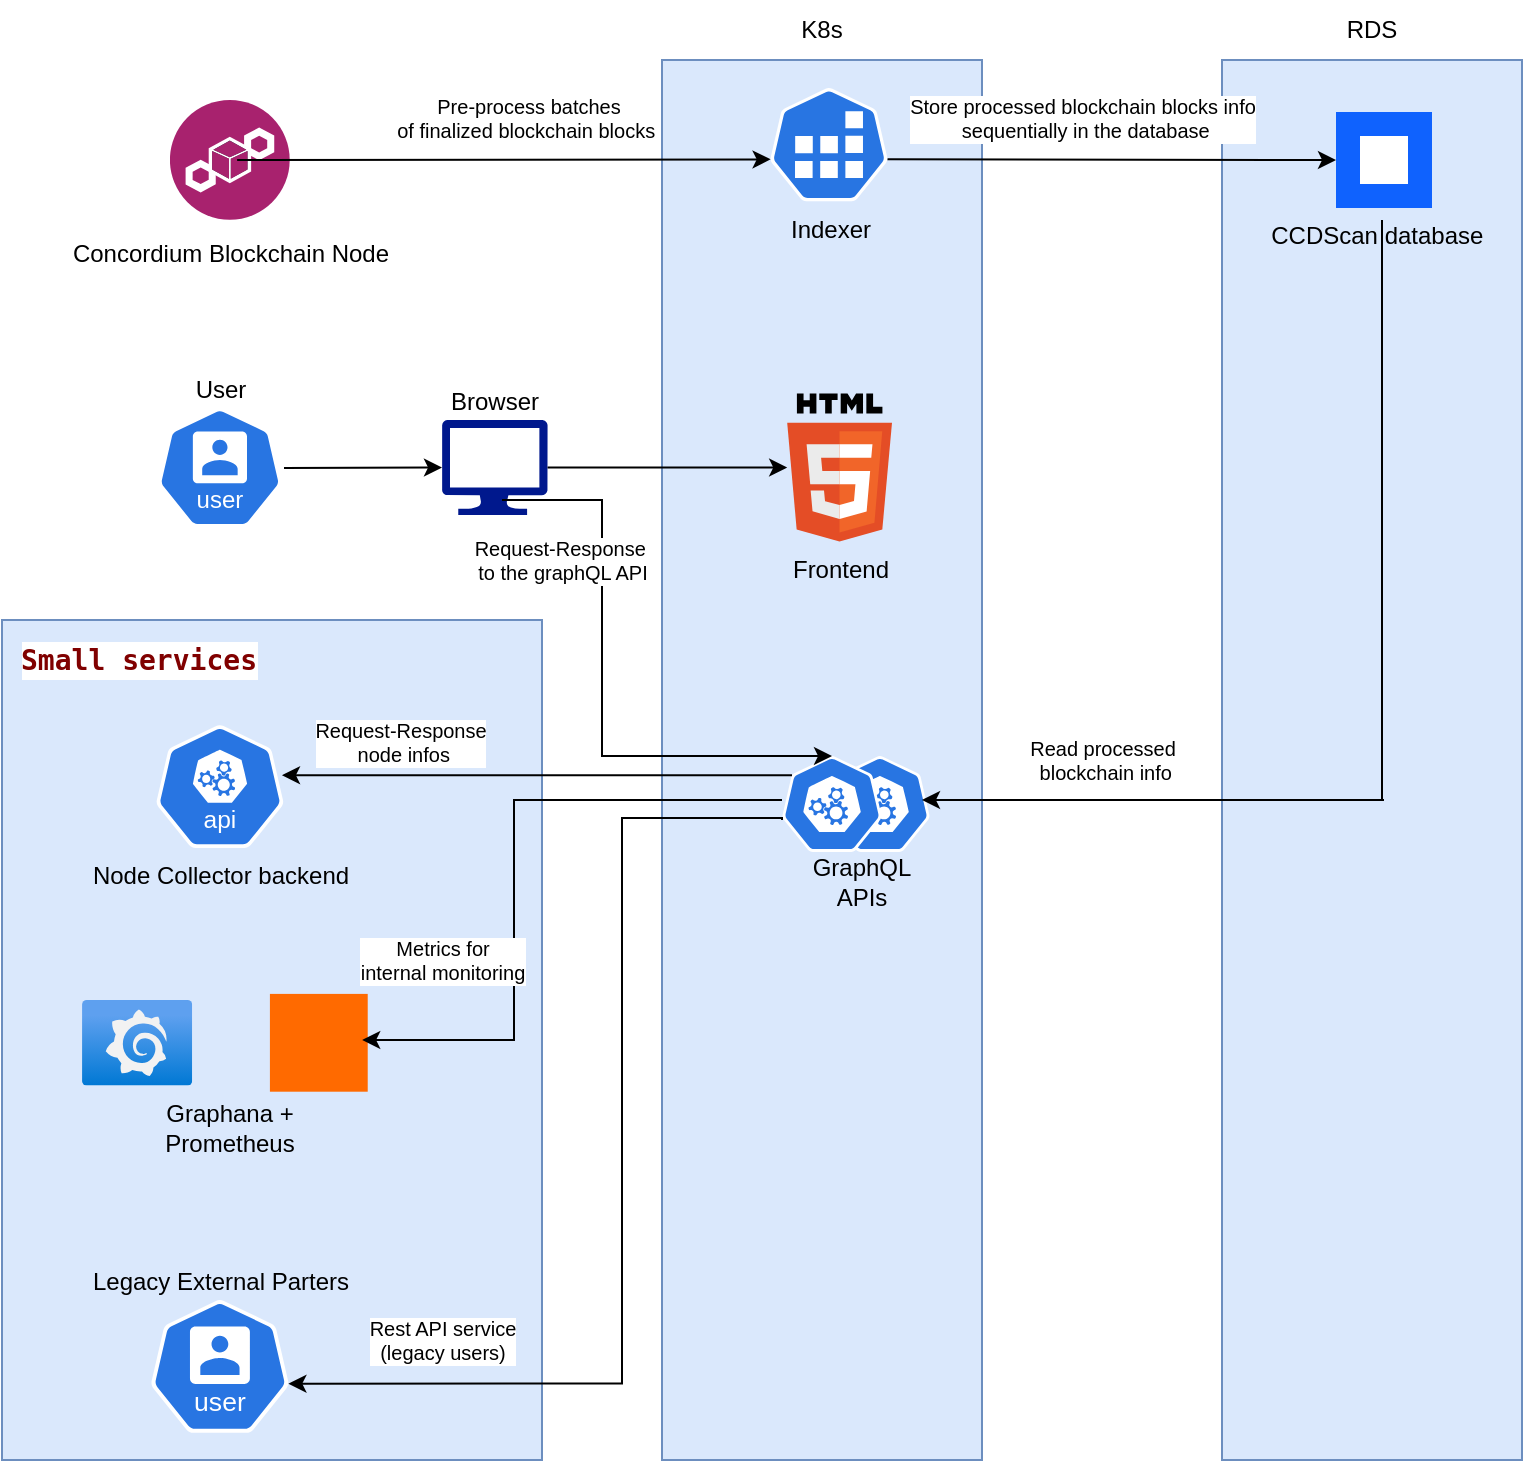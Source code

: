 <mxfile version="27.0.2">
  <diagram name="Page-1" id="1A0a4yqwRPMZbgc_Vm_i">
    <mxGraphModel dx="1360" dy="2054" grid="1" gridSize="10" guides="1" tooltips="1" connect="1" arrows="1" fold="1" page="1" pageScale="1" pageWidth="827" pageHeight="1169" math="0" shadow="0">
      <root>
        <mxCell id="0" />
        <mxCell id="1" parent="0" />
        <mxCell id="9Y4in2GChQfgmweNHk88-25" value="" style="rounded=0;whiteSpace=wrap;html=1;fillColor=#dae8fc;strokeColor=#6c8ebf;" vertex="1" parent="1">
          <mxGeometry y="170" width="270" height="420" as="geometry" />
        </mxCell>
        <mxCell id="9Y4in2GChQfgmweNHk88-14" value="Legacy External Parters" style="aspect=fixed;sketch=0;html=1;dashed=0;whitespace=wrap;verticalLabelPosition=top;verticalAlign=bottom;fillColor=#2875E2;strokeColor=#ffffff;points=[[0.005,0.63,0],[0.1,0.2,0],[0.9,0.2,0],[0.5,0,0],[0.995,0.63,0],[0.72,0.99,0],[0.5,1,0],[0.28,0.99,0]];shape=mxgraph.kubernetes.icon2;kubernetesLabel=1;prIcon=user;labelPosition=center;align=center;" vertex="1" parent="1">
          <mxGeometry x="74.38" y="510" width="69.17" height="66.41" as="geometry" />
        </mxCell>
        <mxCell id="FJBlHJc9L1bTV9XCvPqU-1" value="" style="rounded=0;whiteSpace=wrap;html=1;fillColor=#dae8fc;strokeColor=#6c8ebf;" parent="1" vertex="1">
          <mxGeometry x="610" y="-110" width="150" height="700" as="geometry" />
        </mxCell>
        <mxCell id="FJBlHJc9L1bTV9XCvPqU-2" value="" style="rounded=0;whiteSpace=wrap;html=1;fillColor=#dae8fc;strokeColor=#6c8ebf;" parent="1" vertex="1">
          <mxGeometry x="330" y="-110" width="160" height="700" as="geometry" />
        </mxCell>
        <mxCell id="FJBlHJc9L1bTV9XCvPqU-23" value="" style="aspect=fixed;sketch=0;html=1;dashed=0;whitespace=wrap;verticalLabelPosition=bottom;verticalAlign=top;fillColor=#2875E2;strokeColor=#ffffff;points=[[0.005,0.63,0],[0.1,0.2,0],[0.9,0.2,0],[0.5,0,0],[0.995,0.63,0],[0.72,0.99,0],[0.5,1,0],[0.28,0.99,0]];shape=mxgraph.kubernetes.icon2;prIcon=api" parent="1" vertex="1">
          <mxGeometry x="414" y="238" width="50" height="48" as="geometry" />
        </mxCell>
        <mxCell id="FJBlHJc9L1bTV9XCvPqU-3" value="Concordium Blockchain Node" style="image;aspect=fixed;perimeter=ellipsePerimeter;html=1;align=center;shadow=0;dashed=0;fontColor=light-dark(#000000, #6592cd);labelBackgroundColor=default;fontSize=12;spacingTop=3;image=img/lib/ibm/blockchain/blockchain.svg;" parent="1" vertex="1">
          <mxGeometry x="83.96" y="-90" width="60" height="60" as="geometry" />
        </mxCell>
        <mxCell id="FJBlHJc9L1bTV9XCvPqU-4" value="" style="aspect=fixed;sketch=0;html=1;dashed=0;whitespace=wrap;verticalLabelPosition=top;verticalAlign=bottom;fillColor=#2875E2;strokeColor=#ffffff;points=[[0.005,0.63,0],[0.1,0.2,0],[0.9,0.2,0],[0.5,0,0],[0.995,0.63,0],[0.72,0.99,0],[0.5,1,0],[0.28,0.99,0]];shape=mxgraph.kubernetes.icon2;prIcon=api;labelPosition=center;align=center;" parent="1" vertex="1">
          <mxGeometry x="390" y="238" width="50" height="48" as="geometry" />
        </mxCell>
        <mxCell id="FJBlHJc9L1bTV9XCvPqU-5" value="Store processed blockchain blocks info&lt;br&gt;&amp;nbsp;sequentially in the database" style="rounded=0;orthogonalLoop=1;jettySize=auto;html=1;exitX=0.995;exitY=0.63;exitDx=0;exitDy=0;exitPerimeter=0;entryX=0;entryY=0.5;entryDx=0;entryDy=0;fontSize=10;" parent="1" source="FJBlHJc9L1bTV9XCvPqU-6" target="FJBlHJc9L1bTV9XCvPqU-8" edge="1">
          <mxGeometry x="-0.131" y="21" relative="1" as="geometry">
            <mxPoint as="offset" />
            <Array as="points" />
          </mxGeometry>
        </mxCell>
        <mxCell id="FJBlHJc9L1bTV9XCvPqU-6" value="Indexer" style="aspect=fixed;sketch=0;html=1;dashed=0;whitespace=wrap;verticalLabelPosition=bottom;verticalAlign=top;fillColor=#2875E2;strokeColor=#ffffff;points=[[0.005,0.63,0],[0.1,0.2,0],[0.9,0.2,0],[0.5,0,0],[0.995,0.63,0],[0.72,0.99,0],[0.5,1,0],[0.28,0.99,0]];shape=mxgraph.kubernetes.icon2;prIcon=job" parent="1" vertex="1">
          <mxGeometry x="384" y="-96.0" width="59" height="56.64" as="geometry" />
        </mxCell>
        <mxCell id="FJBlHJc9L1bTV9XCvPqU-7" value="Pre-process batches &lt;br&gt;of finalized blockchain blocks&amp;nbsp;" style="rounded=0;orthogonalLoop=1;jettySize=auto;html=1;entryX=0.005;entryY=0.63;entryDx=0;entryDy=0;entryPerimeter=0;fontSize=10;" parent="1" target="FJBlHJc9L1bTV9XCvPqU-6" edge="1">
          <mxGeometry x="0.092" y="21" relative="1" as="geometry">
            <mxPoint as="offset" />
            <mxPoint x="117.56" y="-60.0" as="sourcePoint" />
            <mxPoint x="359.975" y="-58.747" as="targetPoint" />
          </mxGeometry>
        </mxCell>
        <mxCell id="FJBlHJc9L1bTV9XCvPqU-8" value="CCDScan database  " style="shape=rect;fillColor=#0F62FE;aspect=fixed;resizable=0;labelPosition=center;verticalLabelPosition=bottom;align=center;verticalAlign=top;strokeColor=none;fontSize=12;" parent="1" vertex="1">
          <mxGeometry x="667" y="-84" width="48" height="48" as="geometry" />
        </mxCell>
        <mxCell id="FJBlHJc9L1bTV9XCvPqU-9" value="" style="fillColor=#ffffff;strokeColor=none;dashed=0;outlineConnect=0;html=1;labelPosition=center;verticalLabelPosition=bottom;verticalAlign=top;part=1;movable=0;resizable=0;rotatable=0;shape=mxgraph.ibm_cloud.database--postgresql" parent="FJBlHJc9L1bTV9XCvPqU-8" vertex="1">
          <mxGeometry width="24" height="24" relative="1" as="geometry">
            <mxPoint x="12" y="12" as="offset" />
          </mxGeometry>
        </mxCell>
        <mxCell id="FJBlHJc9L1bTV9XCvPqU-10" value="Node Collector backend" style="aspect=fixed;sketch=0;html=1;dashed=0;whitespace=wrap;verticalLabelPosition=bottom;verticalAlign=top;fillColor=#2875E2;strokeColor=#ffffff;points=[[0.005,0.63,0],[0.1,0.2,0],[0.9,0.2,0],[0.5,0,0],[0.995,0.63,0],[0.72,0.99,0],[0.5,1,0],[0.28,0.99,0]];shape=mxgraph.kubernetes.icon2;kubernetesLabel=1;prIcon=api" parent="1" vertex="1">
          <mxGeometry x="76.99" y="222.6" width="63.96" height="61.4" as="geometry" />
        </mxCell>
        <mxCell id="FJBlHJc9L1bTV9XCvPqU-11" value="Request-Response &lt;br&gt;&amp;nbsp;node infos" style="edgeStyle=orthogonalEdgeStyle;rounded=0;orthogonalLoop=1;jettySize=auto;html=1;exitX=0.1;exitY=0.2;exitDx=0;exitDy=0;exitPerimeter=0;entryX=0.985;entryY=0.407;entryDx=0;entryDy=0;entryPerimeter=0;fontSize=10;" parent="1" source="FJBlHJc9L1bTV9XCvPqU-4" target="FJBlHJc9L1bTV9XCvPqU-10" edge="1">
          <mxGeometry x="0.542" y="-17" relative="1" as="geometry">
            <mxPoint as="offset" />
          </mxGeometry>
        </mxCell>
        <mxCell id="FJBlHJc9L1bTV9XCvPqU-12" value="K8s" style="text;html=1;align=center;verticalAlign=middle;whiteSpace=wrap;rounded=0;" parent="1" vertex="1">
          <mxGeometry x="380" y="-140" width="60" height="30" as="geometry" />
        </mxCell>
        <mxCell id="FJBlHJc9L1bTV9XCvPqU-13" value="RDS" style="text;html=1;align=center;verticalAlign=middle;whiteSpace=wrap;rounded=0;" parent="1" vertex="1">
          <mxGeometry x="655" y="-140" width="60" height="30" as="geometry" />
        </mxCell>
        <mxCell id="FJBlHJc9L1bTV9XCvPqU-14" value="User" style="aspect=fixed;sketch=0;html=1;dashed=0;whitespace=wrap;verticalLabelPosition=top;verticalAlign=bottom;fillColor=#2875E2;strokeColor=#ffffff;points=[[0.005,0.63,0],[0.1,0.2,0],[0.9,0.2,0],[0.5,0,0],[0.995,0.63,0],[0.72,0.99,0],[0.5,1,0],[0.28,0.99,0]];shape=mxgraph.kubernetes.icon2;kubernetesLabel=1;prIcon=user;labelPosition=center;align=center;" parent="1" vertex="1">
          <mxGeometry x="77.72" y="63.75" width="62.49" height="60" as="geometry" />
        </mxCell>
        <mxCell id="FJBlHJc9L1bTV9XCvPqU-17" value="Browser" style="sketch=0;aspect=fixed;pointerEvents=1;shadow=0;dashed=0;html=1;strokeColor=none;labelPosition=center;verticalLabelPosition=top;verticalAlign=bottom;align=center;fillColor=#00188D;shape=mxgraph.azure.computer" parent="1" vertex="1">
          <mxGeometry x="220" y="70" width="52.78" height="47.5" as="geometry" />
        </mxCell>
        <mxCell id="FJBlHJc9L1bTV9XCvPqU-18" style="rounded=0;orthogonalLoop=1;jettySize=auto;html=1;entryX=0;entryY=0.5;entryDx=0;entryDy=0;entryPerimeter=0;" parent="1" target="FJBlHJc9L1bTV9XCvPqU-17" edge="1">
          <mxGeometry relative="1" as="geometry">
            <mxPoint x="141" y="94" as="sourcePoint" />
          </mxGeometry>
        </mxCell>
        <mxCell id="FJBlHJc9L1bTV9XCvPqU-19" value="Request-Response&amp;nbsp;&lt;br&gt;to the graphQL API" style="edgeStyle=orthogonalEdgeStyle;rounded=0;orthogonalLoop=1;jettySize=auto;html=1;fontSize=10;entryX=0.5;entryY=0;entryDx=0;entryDy=0;entryPerimeter=0;" parent="1" target="FJBlHJc9L1bTV9XCvPqU-4" edge="1">
          <mxGeometry x="-0.454" y="-20" relative="1" as="geometry">
            <mxPoint x="250" y="110" as="sourcePoint" />
            <mxPoint x="350" y="240" as="targetPoint" />
            <Array as="points">
              <mxPoint x="300" y="110" />
              <mxPoint x="300" y="238" />
            </Array>
            <mxPoint as="offset" />
          </mxGeometry>
        </mxCell>
        <mxCell id="FJBlHJc9L1bTV9XCvPqU-21" value="Read processed&lt;br&gt;&amp;nbsp;blockchain info" style="edgeStyle=orthogonalEdgeStyle;rounded=0;orthogonalLoop=1;jettySize=auto;html=1;fontSize=10;" parent="1" edge="1">
          <mxGeometry x="0.655" y="-20" relative="1" as="geometry">
            <mxPoint x="460" y="260" as="targetPoint" />
            <Array as="points">
              <mxPoint x="691" y="260" />
              <mxPoint x="460" y="260" />
            </Array>
            <mxPoint as="offset" />
            <mxPoint x="690" y="-30" as="sourcePoint" />
          </mxGeometry>
        </mxCell>
        <mxCell id="FJBlHJc9L1bTV9XCvPqU-22" value="" style="edgeStyle=orthogonalEdgeStyle;rounded=0;orthogonalLoop=1;jettySize=auto;html=1;fontSize=10;" parent="1" source="FJBlHJc9L1bTV9XCvPqU-17" target="FJBlHJc9L1bTV9XCvPqU-16" edge="1">
          <mxGeometry x="-0.478" y="16" relative="1" as="geometry">
            <mxPoint as="offset" />
            <mxPoint x="243" y="86" as="sourcePoint" />
            <mxPoint x="415" y="249" as="targetPoint" />
            <Array as="points">
              <mxPoint x="370" y="94" />
              <mxPoint x="370" y="94" />
            </Array>
          </mxGeometry>
        </mxCell>
        <mxCell id="FJBlHJc9L1bTV9XCvPqU-16" value="Frontend" style="dashed=0;outlineConnect=0;html=1;align=center;labelPosition=center;verticalLabelPosition=bottom;verticalAlign=top;shape=mxgraph.weblogos.html5" parent="1" vertex="1">
          <mxGeometry x="392.6" y="56.75" width="52.4" height="74" as="geometry" />
        </mxCell>
        <mxCell id="FJBlHJc9L1bTV9XCvPqU-31" value="GraphQL APIs" style="text;html=1;align=center;verticalAlign=middle;whiteSpace=wrap;rounded=0;" parent="1" vertex="1">
          <mxGeometry x="400" y="286" width="60" height="30" as="geometry" />
        </mxCell>
        <mxCell id="9Y4in2GChQfgmweNHk88-5" value="" style="image;aspect=fixed;html=1;points=[];align=center;fontSize=12;image=img/lib/azure2/other/Grafana.svg;" vertex="1" parent="1">
          <mxGeometry x="40.0" y="360" width="55.12" height="42.8" as="geometry" />
        </mxCell>
        <mxCell id="9Y4in2GChQfgmweNHk88-6" value="Graphana + Prometheus" style="text;html=1;align=center;verticalAlign=middle;whiteSpace=wrap;rounded=0;" vertex="1" parent="1">
          <mxGeometry x="83.96" y="408.9" width="60" height="30" as="geometry" />
        </mxCell>
        <mxCell id="9Y4in2GChQfgmweNHk88-9" value="" style="points=[];aspect=fixed;html=1;align=center;shadow=0;dashed=0;fillColor=#FF6A00;strokeColor=none;shape=mxgraph.alibaba_cloud.prometheus;" vertex="1" parent="1">
          <mxGeometry x="133.96" y="356.95" width="48.9" height="48.9" as="geometry" />
        </mxCell>
        <mxCell id="9Y4in2GChQfgmweNHk88-10" value="Metrics for &lt;br&gt;internal monitoring" style="edgeStyle=orthogonalEdgeStyle;rounded=0;orthogonalLoop=1;jettySize=auto;html=1;fontSize=10;entryX=0.667;entryY=0.5;entryDx=0;entryDy=0;entryPerimeter=0;" edge="1" parent="1" target="9Y4in2GChQfgmweNHk88-25">
          <mxGeometry x="0.297" y="-36" relative="1" as="geometry">
            <mxPoint as="offset" />
            <mxPoint x="390" y="260" as="sourcePoint" />
            <mxPoint x="210" y="380" as="targetPoint" />
            <Array as="points">
              <mxPoint x="256" y="260" />
              <mxPoint x="256" y="380" />
            </Array>
          </mxGeometry>
        </mxCell>
        <mxCell id="9Y4in2GChQfgmweNHk88-20" value="Rest API service &lt;br&gt;(legacy users)" style="edgeStyle=orthogonalEdgeStyle;rounded=0;orthogonalLoop=1;jettySize=auto;html=1;fontSize=10;entryX=0.995;entryY=0.63;entryDx=0;entryDy=0;entryPerimeter=0;" edge="1" parent="1" target="9Y4in2GChQfgmweNHk88-14">
          <mxGeometry x="0.711" y="-22" relative="1" as="geometry">
            <mxPoint as="offset" />
            <mxPoint x="390" y="270" as="sourcePoint" />
            <mxPoint x="180" y="548" as="targetPoint" />
            <Array as="points">
              <mxPoint x="390" y="269" />
              <mxPoint x="310" y="269" />
              <mxPoint x="310" y="552" />
            </Array>
          </mxGeometry>
        </mxCell>
        <mxCell id="9Y4in2GChQfgmweNHk88-27" value="&lt;div style=&quot;color: #000000;background-color: #ffffff;font-family: &#39;Droid Sans Mono&#39;, &#39;monospace&#39;, monospace;font-weight: normal;font-size: 14px;line-height: 19px;white-space: pre;&quot;&gt;&lt;div&gt;&lt;span style=&quot;color: #800000;font-weight: bold;&quot;&gt;Small services&lt;/span&gt;&lt;/div&gt;&lt;/div&gt;" style="text;strokeColor=none;fillColor=none;html=1;fontSize=24;fontStyle=1;verticalAlign=middle;align=center;" vertex="1" parent="1">
          <mxGeometry x="17.56" y="170" width="100" height="40" as="geometry" />
        </mxCell>
      </root>
    </mxGraphModel>
  </diagram>
</mxfile>
